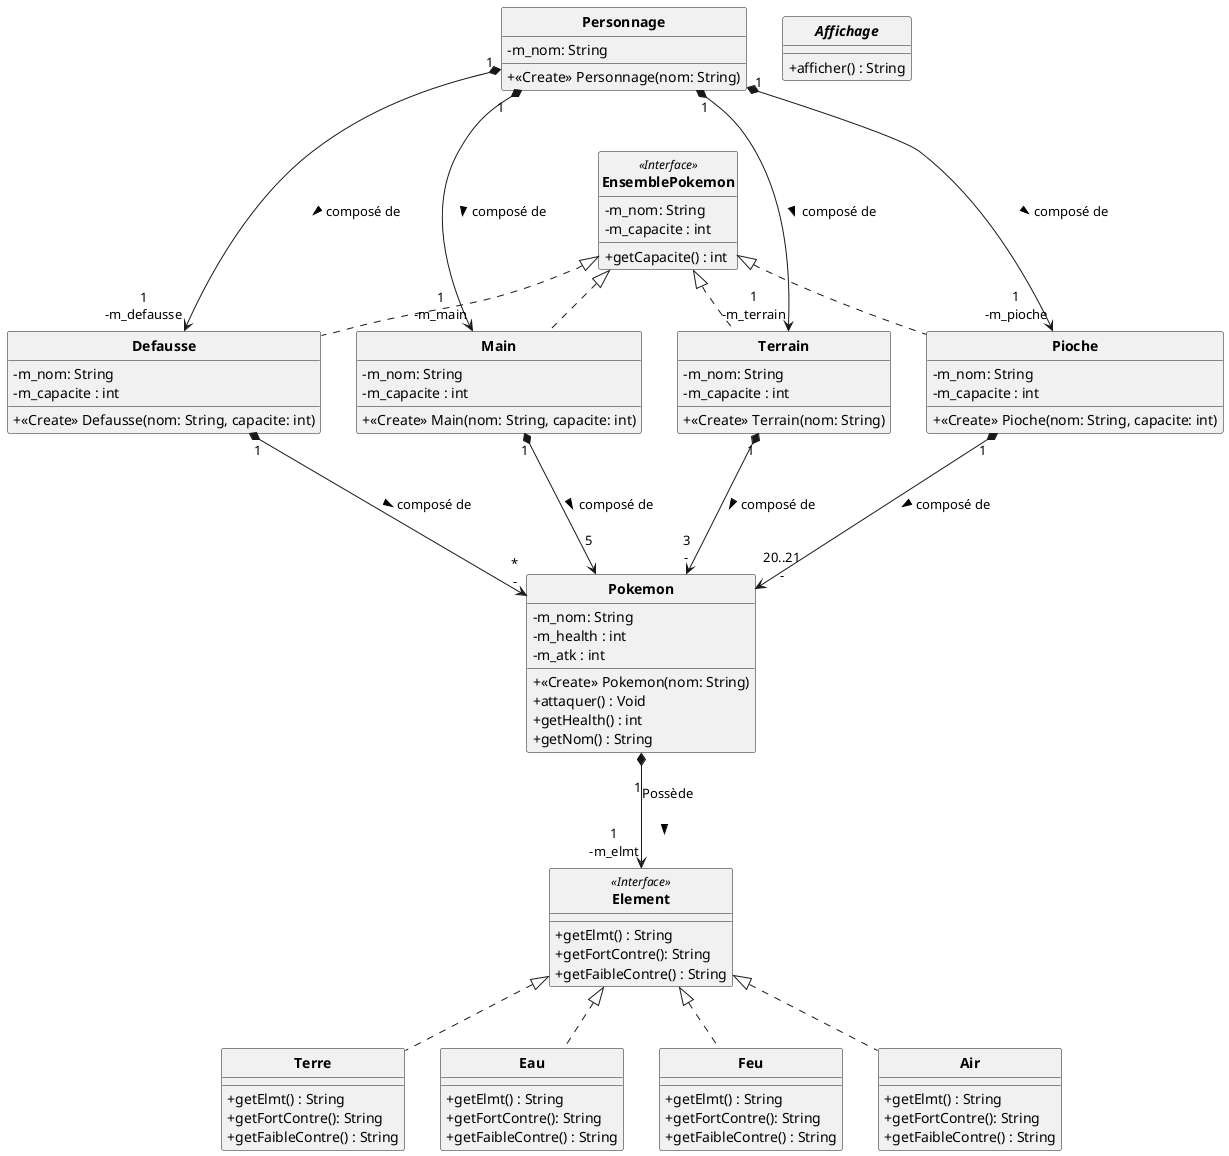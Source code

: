 @startuml
'https://plantuml.com/class-diagram
skinparam classAttributeIconSize 0
skinparam classFontStyle Bold
skinparam style strictuml

class Personnage
{
    - m_nom: String
    + <<Create>> Personnage(nom: String)
}

class EnsemblePokemon <<Interface>>
{
    - m_nom: String
    - m_capacite : int
    + getCapacite() : int
}

class Defausse implements EnsemblePokemon
{
    - m_nom: String
    - m_capacite : int
    + <<Create>> Defausse(nom: String, capacite: int)
}

class Main implements EnsemblePokemon
{
    - m_nom: String
    - m_capacite : int
    + <<Create>> Main(nom: String, capacite: int)
}

class Terrain implements EnsemblePokemon
{
    - m_nom: String
    - m_capacite : int
    + <<Create>> Terrain(nom: String)
}

class Pioche implements EnsemblePokemon
{
    - m_nom: String
    - m_capacite : int
    + <<Create>> Pioche(nom: String, capacite: int)
}


class Pokemon
{
    - m_nom: String
    - m_health : int
    - m_atk : int
    + <<Create>> Pokemon(nom: String)
    + attaquer() : Void
    + getHealth() : int
    + getNom() : String
}

class Element <<Interface>>
{
    + getElmt() : String
    + getFortContre(): String
    + getFaibleContre() : String
}


class Terre implements Element
{
    + getElmt() : String
    + getFortContre(): String
    + getFaibleContre() : String
}

class Eau implements Element
{
    + getElmt() : String
    + getFortContre(): String
    + getFaibleContre() : String
}

class Feu implements Element
{
    + getElmt() : String
    + getFortContre(): String
    + getFaibleContre() : String
}

class Air implements Element
{
    + getElmt() : String
    + getFortContre(): String
    + getFaibleContre() : String
}

abstract Affichage
{
    + afficher() : String
}

Pioche "1" *---> "20..21\n-" Pokemon : composé de \t\t >
Main "1" *---> "5\n" Pokemon : composé de \t\t >
Terrain "1" *---> "3\n-" Pokemon : composé de \t\t >
Defausse "1" *---> "*\n-" Pokemon : composé de \t\t >

Pokemon "\n 1" *--> "1\n-m_elmt" Element : Possède\n\n >
Personnage "1" *---> "1\n-m_terrain" Terrain : composé de \t\t >
Personnage "1" *---> "1\n-m_pioche" Pioche : composé de \t\t >
Personnage "1" *---> "1\n-m_main" Main : composé de \t\t >
Personnage "1" *---> "1\n-m_defausse" Defausse : composé de \t\t >



@enduml
